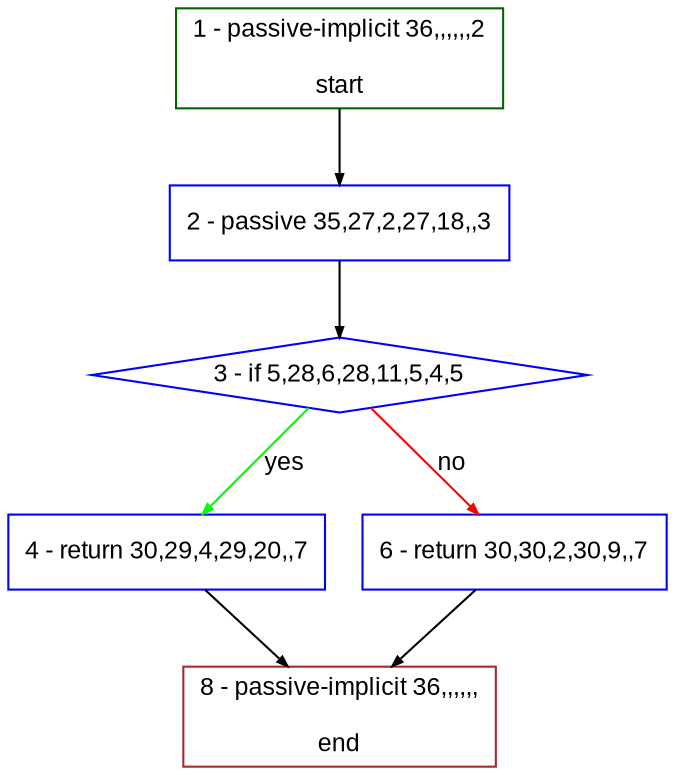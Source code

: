 digraph "" {
  graph [bgcolor="white", fillcolor="#FFFFCC", pack="true", packmode="clust", fontname="Arial", label="", fontsize="12", compound="true", style="rounded,filled"];
  node [node_initialized="no", fillcolor="white", fontname="Arial", label="", color="grey", fontsize="12", fixedsize="false", compound="true", shape="rectangle", style="filled"];
  edge [arrowtail="none", lhead="", fontcolor="black", fontname="Arial", label="", color="black", fontsize="12", arrowhead="normal", arrowsize="0.5", compound="true", ltail="", dir="forward"];
  __N1 [fillcolor="#ffffff", label="2 - passive 35,27,2,27,18,,3", color="#0000ff", shape="box", style="filled"];
  __N2 [fillcolor="#ffffff", label="1 - passive-implicit 36,,,,,,2\n\nstart", color="#006400", shape="box", style="filled"];
  __N3 [fillcolor="#ffffff", label="3 - if 5,28,6,28,11,5,4,5", color="#0000ff", shape="diamond", style="filled"];
  __N4 [fillcolor="#ffffff", label="4 - return 30,29,4,29,20,,7", color="#0000ff", shape="box", style="filled"];
  __N5 [fillcolor="#ffffff", label="6 - return 30,30,2,30,9,,7", color="#0000ff", shape="box", style="filled"];
  __N6 [fillcolor="#ffffff", label="8 - passive-implicit 36,,,,,,\n\nend", color="#a52a2a", shape="box", style="filled"];
  __N2 -> __N1 [arrowtail="none", color="#000000", label="", arrowhead="normal", dir="forward"];
  __N1 -> __N3 [arrowtail="none", color="#000000", label="", arrowhead="normal", dir="forward"];
  __N3 -> __N4 [arrowtail="none", color="#00ff00", label="yes", arrowhead="normal", dir="forward"];
  __N3 -> __N5 [arrowtail="none", color="#ff0000", label="no", arrowhead="normal", dir="forward"];
  __N4 -> __N6 [arrowtail="none", color="#000000", label="", arrowhead="normal", dir="forward"];
  __N5 -> __N6 [arrowtail="none", color="#000000", label="", arrowhead="normal", dir="forward"];
}
